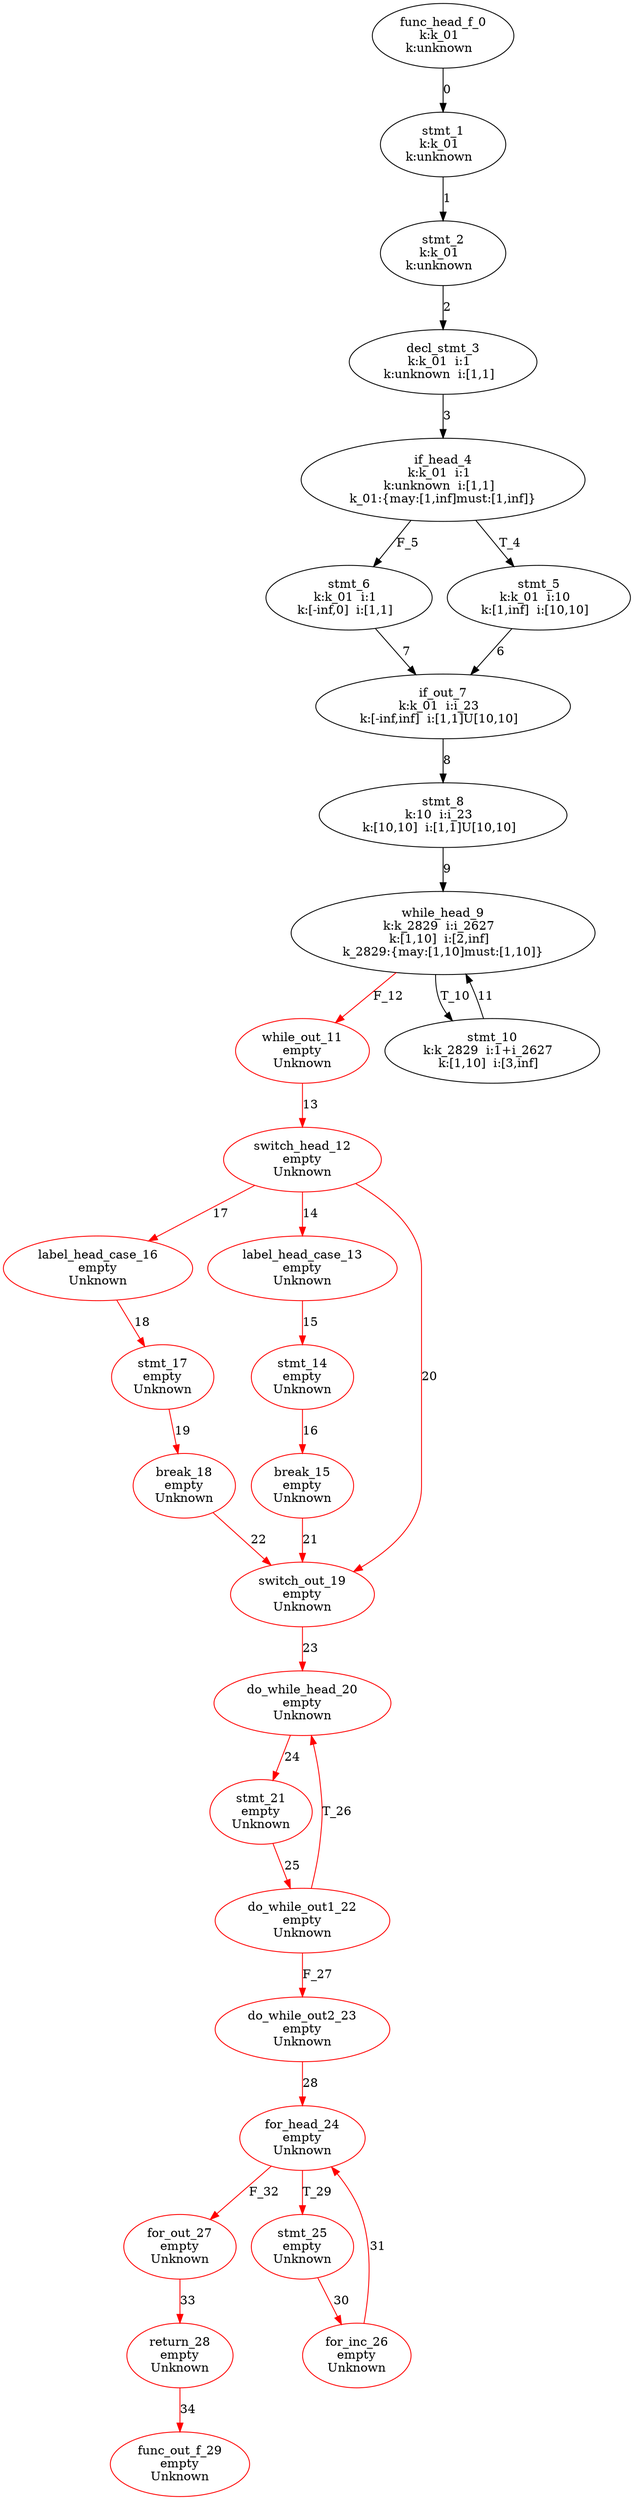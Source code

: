 digraph G {
while_head_9[label="while_head_9\nk:k_2829  i:i_2627  \nk:[1,10]  i:[2,inf]  \nk_2829:{may:[1,10]must:[1,10]}"];
switch_head_12[label="switch_head_12\nempty\nUnknown",color=red];
for_head_24[label="for_head_24\nempty\nUnknown",color=red];
break_18[label="break_18\nempty\nUnknown",color=red];
stmt_8[label="stmt_8\nk:10  i:i_23  \nk:[10,10]  i:[1,1]U[10,10]  "];
stmt_6[label="stmt_6\nk:k_01  i:1  \nk:[-inf,0]  i:[1,1]  "];
break_15[label="break_15\nempty\nUnknown",color=red];
func_head_f_0[label="func_head_f_0\nk:k_01  \nk:unknown  "];
stmt_5[label="stmt_5\nk:k_01  i:10  \nk:[1,inf]  i:[10,10]  "];
while_out_11[label="while_out_11\nempty\nUnknown",color=red];
decl_stmt_3[label="decl_stmt_3\nk:k_01  i:1  \nk:unknown  i:[1,1]  "];
stmt_2[label="stmt_2\nk:k_01  \nk:unknown  "];
for_out_27[label="for_out_27\nempty\nUnknown",color=red];
stmt_17[label="stmt_17\nempty\nUnknown",color=red];
stmt_1[label="stmt_1\nk:k_01  \nk:unknown  "];
stmt_14[label="stmt_14\nempty\nUnknown",color=red];
do_while_head_20[label="do_while_head_20\nempty\nUnknown",color=red];
stmt_10[label="stmt_10\nk:k_2829  i:1+i_2627  \nk:[1,10]  i:[3,inf]  "];
do_while_out1_22[label="do_while_out1_22\nempty\nUnknown",color=red];
if_out_7[label="if_out_7\nk:k_01  i:i_23  \nk:[-inf,inf]  i:[1,1]U[10,10]  "];
func_out_f_29[label="func_out_f_29\nempty\nUnknown",color=red];
label_head_case_16[label="label_head_case_16\nempty\nUnknown",color=red];
return_28[label="return_28\nempty\nUnknown",color=red];
stmt_25[label="stmt_25\nempty\nUnknown",color=red];
label_head_case_13[label="label_head_case_13\nempty\nUnknown",color=red];
for_inc_26[label="for_inc_26\nempty\nUnknown",color=red];
do_while_out2_23[label="do_while_out2_23\nempty\nUnknown",color=red];
if_head_4[label="if_head_4\nk:k_01  i:1  \nk:unknown  i:[1,1]  \nk_01:{may:[1,inf]must:[1,inf]}"];
stmt_21[label="stmt_21\nempty\nUnknown",color=red];
switch_out_19[label="switch_out_19\nempty\nUnknown",color=red];
return_28 -> func_out_f_29[label="34",color=red];
for_out_27 -> return_28[label="33",color=red];
for_head_24 -> for_out_27[label="F_32",color=red];
for_inc_26 -> for_head_24[label="31",color=red];
stmt_25 -> for_inc_26[label="30",color=red];
stmt_17 -> break_18[label="19",color=red];
label_head_case_16 -> stmt_17[label="18",color=red];
switch_head_12 -> label_head_case_16[label="17",color=red];
stmt_14 -> break_15[label="16",color=red];
label_head_case_13 -> stmt_14[label="15",color=red];
switch_head_12 -> label_head_case_13[label="14",color=red];
while_out_11 -> switch_head_12[label="13",color=red];
while_head_9 -> while_out_11[label="F_12",color=red];
stmt_10 -> while_head_9[label="11"];
if_head_4 -> stmt_5[label="T_4"];
while_head_9 -> stmt_10[label="T_10"];
stmt_8 -> while_head_9[label="9"];
if_out_7 -> stmt_8[label="8"];
do_while_out2_23 -> for_head_24[label="28",color=red];
do_while_out1_22 -> do_while_out2_23[label="F_27",color=red];
stmt_6 -> if_out_7[label="7"];
stmt_5 -> if_out_7[label="6"];
for_head_24 -> stmt_25[label="T_29",color=red];
stmt_21 -> do_while_out1_22[label="25",color=red];
do_while_head_20 -> stmt_21[label="24",color=red];
decl_stmt_3 -> if_head_4[label="3"];
do_while_out1_22 -> do_while_head_20[label="T_26",color=red];
switch_out_19 -> do_while_head_20[label="23",color=red];
if_head_4 -> stmt_6[label="F_5"];
stmt_2 -> decl_stmt_3[label="2"];
break_18 -> switch_out_19[label="22",color=red];
stmt_1 -> stmt_2[label="1"];
break_15 -> switch_out_19[label="21",color=red];
func_head_f_0 -> stmt_1[label="0"];
switch_head_12 -> switch_out_19[label="20",color=red];
 }